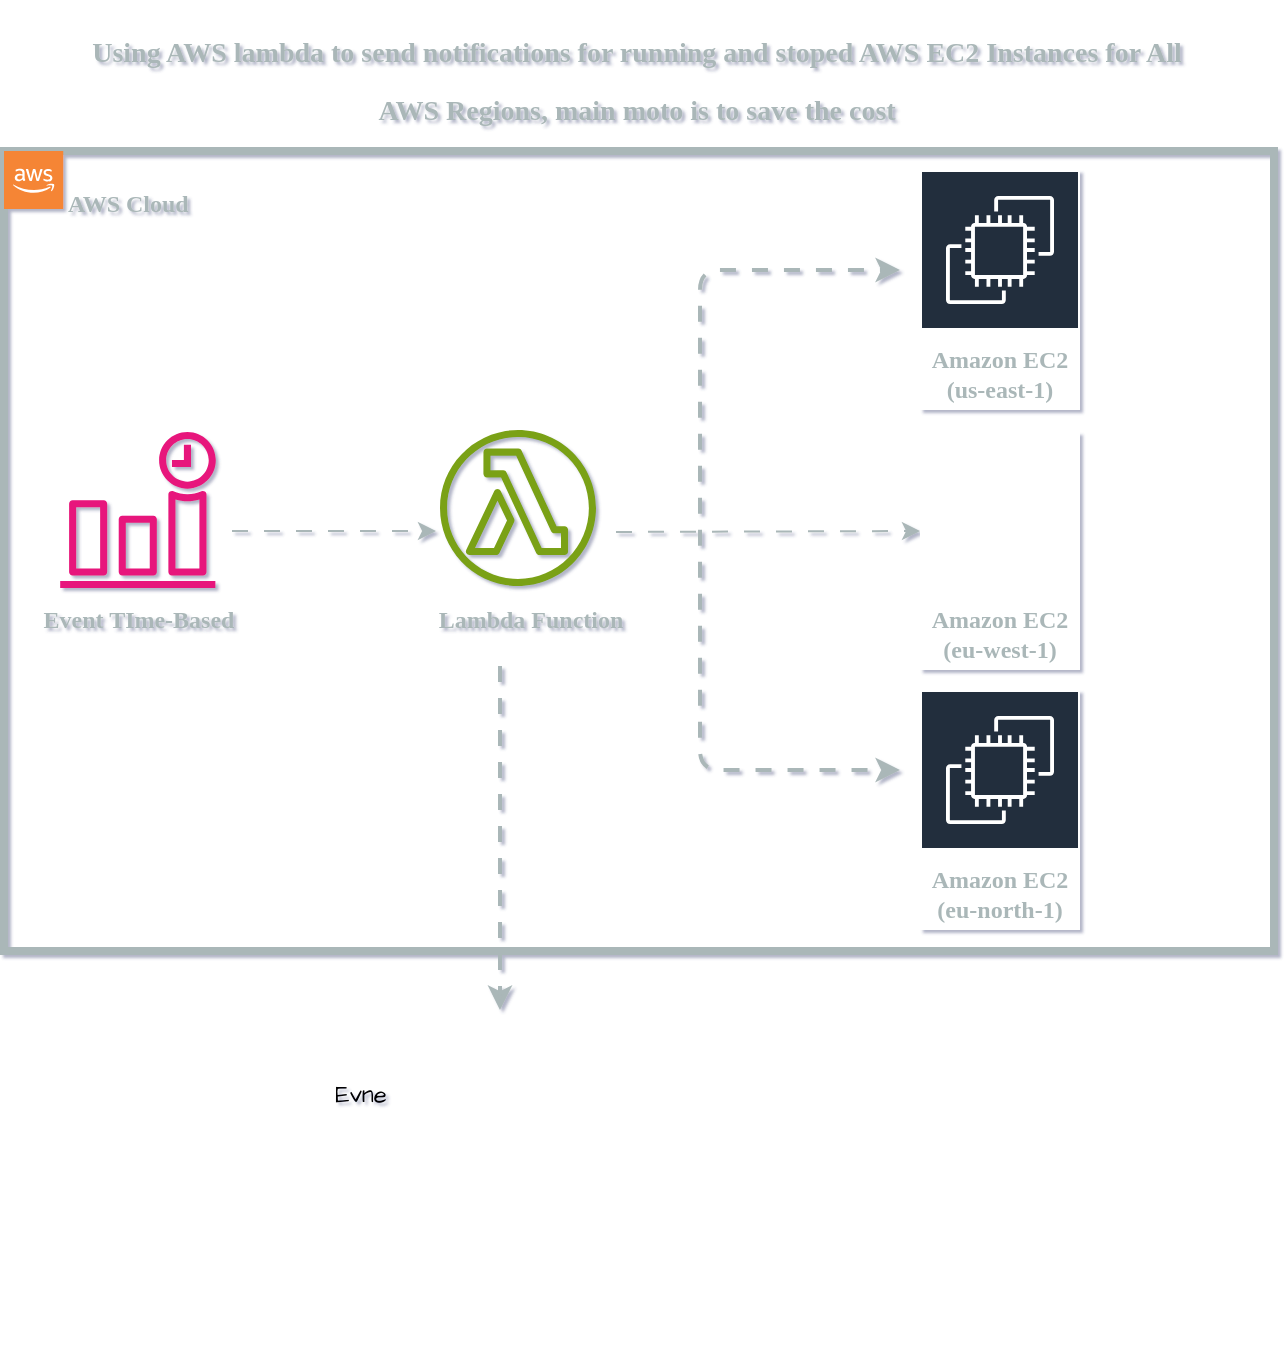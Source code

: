 <mxfile version="27.0.9">
  <diagram name="Page-1" id="aAJgmiSj_5f2fC-xu13c">
    <mxGraphModel dx="1412" dy="861" grid="0" gridSize="10" guides="1" tooltips="1" connect="1" arrows="1" fold="1" page="1" pageScale="1" pageWidth="850" pageHeight="1100" background="#ffffff" math="0" shadow="1">
      <root>
        <mxCell id="0" />
        <mxCell id="1" parent="0" />
        <mxCell id="g3oZ5EdKqaqMo7e6JtPQ-5" value="&lt;p&gt;&lt;font style=&quot;color: light-dark(rgb(170, 183, 184), rgb(76, 0, 153));&quot; face=&quot;Times New Roman&quot;&gt;&lt;b&gt;AWS Cloud&lt;/b&gt;&lt;/font&gt;&lt;/p&gt;" style="outlineConnect=0;gradientColor=none;html=1;whiteSpace=wrap;fontSize=12;fontStyle=0;shape=mxgraph.aws4.group;grIcon=mxgraph.aws4.group_aws_cloud;strokeColor=light-dark(#AAB7B8,#000000);fillColor=none;verticalAlign=top;align=left;spacingLeft=30;fontColor=#AAB7B8;dashed=0;hachureGap=4;fontFamily=Architects Daughter;fontSource=https%3A%2F%2Ffonts.googleapis.com%2Fcss%3Ffamily%3DArchitects%2BDaughter;strokeWidth=4;labelBackgroundColor=none;shadow=0;" vertex="1" parent="1">
          <mxGeometry x="112" y="250.5" width="635" height="400" as="geometry" />
        </mxCell>
        <mxCell id="g3oZ5EdKqaqMo7e6JtPQ-6" value="" style="sketch=0;outlineConnect=0;fontColor=#232F3E;gradientColor=none;fillColor=#E7157B;strokeColor=none;dashed=0;verticalLabelPosition=bottom;verticalAlign=top;align=center;html=1;fontSize=12;fontStyle=0;aspect=fixed;pointerEvents=1;shape=mxgraph.aws4.event_time_based;hachureGap=4;jiggle=2;curveFitting=1;fontFamily=Architects Daughter;fontSource=https%3A%2F%2Ffonts.googleapis.com%2Fcss%3Ffamily%3DArchitects%2BDaughter;" vertex="1" parent="1">
          <mxGeometry x="140" y="391" width="78" height="78" as="geometry" />
        </mxCell>
        <mxCell id="g3oZ5EdKqaqMo7e6JtPQ-10" value="Evne" style="text;html=1;align=center;verticalAlign=middle;resizable=0;points=[];autosize=1;strokeColor=none;fillColor=none;fontFamily=Architects Daughter;fontSource=https%3A%2F%2Ffonts.googleapis.com%2Fcss%3Ffamily%3DArchitects%2BDaughter;" vertex="1" parent="1">
          <mxGeometry x="265" y="708" width="50" height="30" as="geometry" />
        </mxCell>
        <mxCell id="g3oZ5EdKqaqMo7e6JtPQ-11" value="&lt;p&gt;&lt;font style=&quot;color: light-dark(rgb(170, 183, 184), rgb(76, 0, 153));&quot; face=&quot;Times New Roman&quot;&gt;&lt;b&gt;Event TIme-Based&lt;/b&gt;&lt;/font&gt;&lt;/p&gt;" style="text;html=1;align=center;verticalAlign=middle;resizable=0;points=[];autosize=1;strokeColor=none;fillColor=none;fontFamily=Architects Daughter;fontSource=https%3A%2F%2Ffonts.googleapis.com%2Fcss%3Ffamily%3DArchitects%2BDaughter;" vertex="1" parent="1">
          <mxGeometry x="119" y="460" width="120" height="50" as="geometry" />
        </mxCell>
        <mxCell id="g3oZ5EdKqaqMo7e6JtPQ-13" value="&lt;font style=&quot;font-size: 12px; color: light-dark(rgb(170, 183, 184), rgb(76, 0, 153));&quot; face=&quot;Times New Roman&quot;&gt;Amazon EC2 (us-east-1)&lt;/font&gt;" style="sketch=0;outlineConnect=0;fontColor=#232F3E;gradientColor=none;strokeColor=#ffffff;fillColor=#232F3E;dashed=0;verticalLabelPosition=middle;verticalAlign=bottom;align=center;html=1;whiteSpace=wrap;fontSize=10;fontStyle=1;spacing=3;shape=mxgraph.aws4.productIcon;prIcon=mxgraph.aws4.ec2;hachureGap=4;jiggle=2;curveFitting=1;fontFamily=Architects Daughter;fontSource=https%3A%2F%2Ffonts.googleapis.com%2Fcss%3Ffamily%3DArchitects%2BDaughter;" vertex="1" parent="1">
          <mxGeometry x="570" y="260" width="80" height="120" as="geometry" />
        </mxCell>
        <mxCell id="g3oZ5EdKqaqMo7e6JtPQ-15" value="&lt;font style=&quot;font-size: 12px; color: light-dark(rgb(170, 183, 184), rgb(76, 0, 153));&quot; face=&quot;Times New Roman&quot;&gt;Amazon EC2 (eu-west-1)&lt;/font&gt;" style="sketch=0;outlineConnect=0;fontColor=#232F3E;gradientColor=none;strokeColor=#ffffff;fillColor=default;dashed=0;verticalLabelPosition=middle;verticalAlign=bottom;align=center;html=1;whiteSpace=wrap;fontSize=10;fontStyle=1;spacing=3;shape=mxgraph.aws4.productIcon;prIcon=mxgraph.aws4.ec2;hachureGap=4;jiggle=2;curveFitting=1;fontFamily=Architects Daughter;fontSource=https%3A%2F%2Ffonts.googleapis.com%2Fcss%3Ffamily%3DArchitects%2BDaughter;" vertex="1" parent="1">
          <mxGeometry x="570" y="391" width="80" height="119" as="geometry" />
        </mxCell>
        <mxCell id="g3oZ5EdKqaqMo7e6JtPQ-16" value="&lt;font style=&quot;font-size: 12px; color: light-dark(rgb(170, 183, 184), rgb(76, 0, 153));&quot; face=&quot;Times New Roman&quot;&gt;Amazon EC2 (eu-north-1)&lt;/font&gt;" style="sketch=0;outlineConnect=0;fontColor=#232F3E;gradientColor=none;strokeColor=#ffffff;fillColor=#232F3E;dashed=0;verticalLabelPosition=middle;verticalAlign=bottom;align=center;html=1;whiteSpace=wrap;fontSize=10;fontStyle=1;spacing=3;shape=mxgraph.aws4.productIcon;prIcon=mxgraph.aws4.ec2;hachureGap=4;jiggle=2;curveFitting=1;fontFamily=Architects Daughter;fontSource=https%3A%2F%2Ffonts.googleapis.com%2Fcss%3Ffamily%3DArchitects%2BDaughter;" vertex="1" parent="1">
          <mxGeometry x="570" y="520" width="80" height="120" as="geometry" />
        </mxCell>
        <mxCell id="g3oZ5EdKqaqMo7e6JtPQ-21" value="" style="sketch=0;outlineConnect=0;fontColor=#232F3E;gradientColor=none;fillColor=#7AA116;strokeColor=none;dashed=0;verticalLabelPosition=bottom;verticalAlign=top;align=center;html=1;fontSize=12;fontStyle=0;aspect=fixed;pointerEvents=1;shape=mxgraph.aws4.lambda_function;hachureGap=4;jiggle=2;curveFitting=1;fontFamily=Architects Daughter;fontSource=https%3A%2F%2Ffonts.googleapis.com%2Fcss%3Ffamily%3DArchitects%2BDaughter;" vertex="1" parent="1">
          <mxGeometry x="330" y="390" width="78" height="78" as="geometry" />
        </mxCell>
        <mxCell id="g3oZ5EdKqaqMo7e6JtPQ-22" value="&lt;span&gt;&lt;font style=&quot;&quot;&gt;&lt;font style=&quot;color: light-dark(rgb(170, 183, 184), rgb(76, 0, 153));&quot; face=&quot;Times New Roman&quot;&gt;&lt;b&gt;Lambda Function&lt;/b&gt;&lt;/font&gt;&lt;/font&gt;&lt;/span&gt;" style="text;html=1;align=center;verticalAlign=middle;resizable=0;points=[];autosize=1;strokeColor=none;fillColor=none;fontFamily=Architects Daughter;fontSource=https%3A%2F%2Ffonts.googleapis.com%2Fcss%3Ffamily%3DArchitects%2BDaughter;" vertex="1" parent="1">
          <mxGeometry x="315" y="470" width="120" height="30" as="geometry" />
        </mxCell>
        <mxCell id="g3oZ5EdKqaqMo7e6JtPQ-23" value="" style="endArrow=classic;html=1;rounded=0;hachureGap=4;fontFamily=Architects Daughter;fontSource=https%3A%2F%2Ffonts.googleapis.com%2Fcss%3Ffamily%3DArchitects%2BDaughter;strokeColor=light-dark(#AAB7B8,#000000);flowAnimation=1;" edge="1" parent="1">
          <mxGeometry width="50" height="50" relative="1" as="geometry">
            <mxPoint x="218" y="440.5" as="sourcePoint" />
            <mxPoint x="328" y="440.5" as="targetPoint" />
          </mxGeometry>
        </mxCell>
        <mxCell id="g3oZ5EdKqaqMo7e6JtPQ-25" value="" style="endArrow=classic;html=1;rounded=0;hachureGap=4;fontFamily=Architects Daughter;fontSource=https%3A%2F%2Ffonts.googleapis.com%2Fcss%3Ffamily%3DArchitects%2BDaughter;strokeColor=light-dark(#AAB7B8,#000000);flowAnimation=1;" edge="1" parent="1">
          <mxGeometry width="50" height="50" relative="1" as="geometry">
            <mxPoint x="410" y="441" as="sourcePoint" />
            <mxPoint x="570" y="440.5" as="targetPoint" />
          </mxGeometry>
        </mxCell>
        <mxCell id="g3oZ5EdKqaqMo7e6JtPQ-26" value="" style="endArrow=classic;startArrow=classic;html=1;rounded=1;hachureGap=4;fontFamily=Architects Daughter;fontSource=https%3A%2F%2Ffonts.googleapis.com%2Fcss%3Ffamily%3DArchitects%2BDaughter;strokeColor=light-dark(#AAB7B8,#000000);strokeWidth=2;curved=0;flowAnimation=1;" edge="1" parent="1">
          <mxGeometry width="50" height="50" relative="1" as="geometry">
            <mxPoint x="560" y="560" as="sourcePoint" />
            <mxPoint x="560" y="310" as="targetPoint" />
            <Array as="points">
              <mxPoint x="460" y="560" />
              <mxPoint x="460" y="310" />
            </Array>
          </mxGeometry>
        </mxCell>
        <mxCell id="g3oZ5EdKqaqMo7e6JtPQ-27" value="" style="shape=image;verticalLabelPosition=bottom;labelBackgroundColor=default;verticalAlign=top;aspect=fixed;imageAspect=0;image=https://i.pcmag.com/imagery/articles/06mATErfji3m03V9lrFKklc-1.fit_lim.v1715949162.jpg;" vertex="1" parent="1">
          <mxGeometry x="273.61" y="750" width="186.39" height="104.84" as="geometry" />
        </mxCell>
        <mxCell id="g3oZ5EdKqaqMo7e6JtPQ-29" value="" style="shape=image;verticalLabelPosition=bottom;labelBackgroundColor=default;verticalAlign=top;aspect=fixed;imageAspect=0;image=https://logos-world.net/wp-content/uploads/2020/10/Slack-Logo.png;" vertex="1" parent="1">
          <mxGeometry x="273.61" y="670" width="177.78" height="100" as="geometry" />
        </mxCell>
        <mxCell id="g3oZ5EdKqaqMo7e6JtPQ-30" value="" style="endArrow=classic;html=1;rounded=0;hachureGap=4;fontFamily=Architects Daughter;fontSource=https%3A%2F%2Ffonts.googleapis.com%2Fcss%3Ffamily%3DArchitects%2BDaughter;strokeColor=light-dark(#AAB7B8,#000000);strokeWidth=2;flowAnimation=1;" edge="1" parent="1">
          <mxGeometry width="50" height="50" relative="1" as="geometry">
            <mxPoint x="360" y="500" as="sourcePoint" />
            <mxPoint x="360" y="680" as="targetPoint" />
          </mxGeometry>
        </mxCell>
        <mxCell id="g3oZ5EdKqaqMo7e6JtPQ-31" value="" style="outlineConnect=0;dashed=0;verticalLabelPosition=bottom;verticalAlign=top;align=center;html=1;shape=mxgraph.aws3.cloud_2;fillColor=#F58534;gradientColor=none;hachureGap=4;fontFamily=Architects Daughter;fontSource=https%3A%2F%2Ffonts.googleapis.com%2Fcss%3Ffamily%3DArchitects%2BDaughter;" vertex="1" parent="1">
          <mxGeometry x="112.0" y="250.5" width="29.61" height="29" as="geometry" />
        </mxCell>
        <mxCell id="g3oZ5EdKqaqMo7e6JtPQ-32" value="&lt;p&gt;&lt;font face=&quot;Times New Roman&quot;&gt;&lt;b style=&quot;&quot;&gt;&lt;font style=&quot;color: light-dark(rgb(170, 183, 184), rgb(0, 0, 0)); font-size: 14px;&quot;&gt;Using AWS lambda to send notifications for running and stoped AWS EC2 Instances for All&lt;/font&gt;&lt;/b&gt;&lt;/font&gt;&lt;/p&gt;&lt;p&gt;&lt;font face=&quot;Times New Roman&quot;&gt;&lt;b style=&quot;&quot;&gt;&lt;font style=&quot;color: light-dark(rgb(170, 183, 184), rgb(0, 0, 0)); font-size: 14px;&quot;&gt;AWS Regions, main moto is to save the cost&lt;/font&gt;&lt;/b&gt;&lt;/font&gt;&lt;/p&gt;" style="text;html=1;align=center;verticalAlign=middle;resizable=0;points=[];autosize=1;strokeColor=none;fillColor=none;fontFamily=Architects Daughter;fontSource=https%3A%2F%2Ffonts.googleapis.com%2Fcss%3Ffamily%3DArchitects%2BDaughter;" vertex="1" parent="1">
          <mxGeometry x="146" y="175" width="563" height="82" as="geometry" />
        </mxCell>
      </root>
    </mxGraphModel>
  </diagram>
</mxfile>
